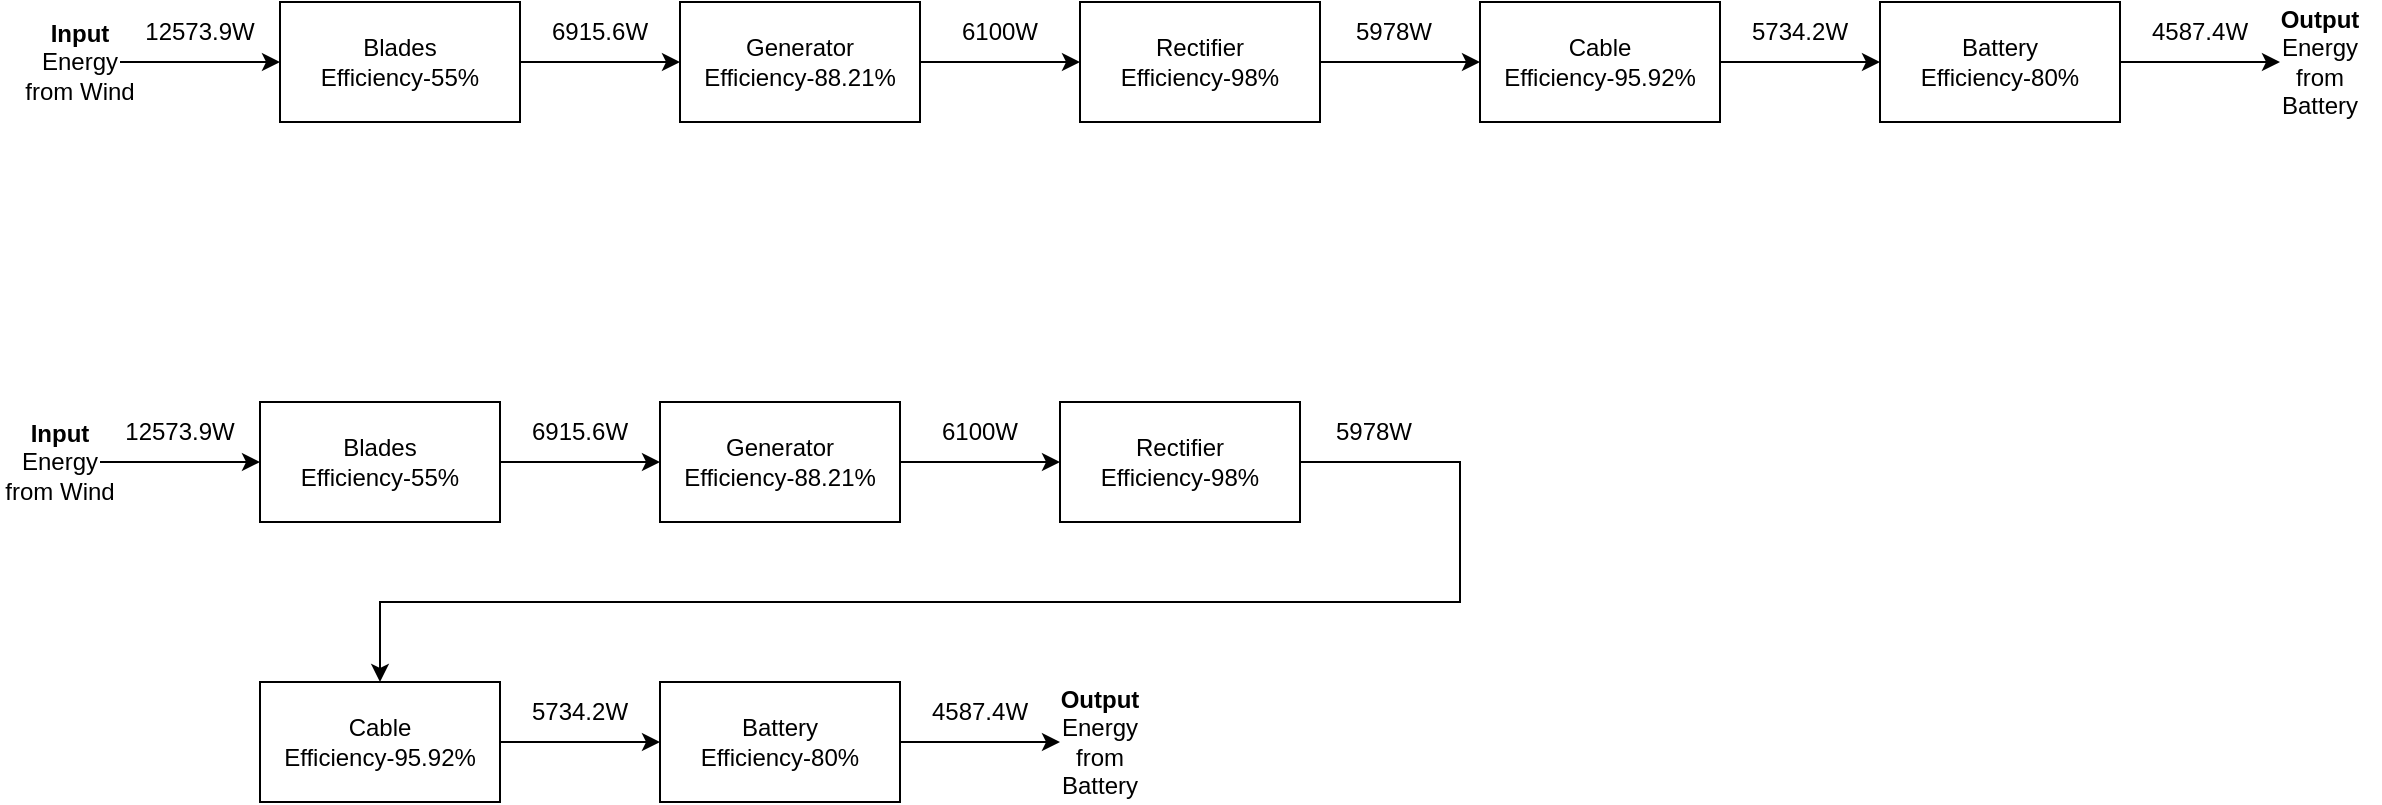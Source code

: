 <mxfile version="24.8.4">
  <diagram name="Page-1" id="AeMgMCQydTb8mJienYyU">
    <mxGraphModel dx="1426" dy="749" grid="1" gridSize="10" guides="1" tooltips="1" connect="1" arrows="1" fold="1" page="1" pageScale="1" pageWidth="1654" pageHeight="1169" math="0" shadow="0">
      <root>
        <mxCell id="0" />
        <mxCell id="1" parent="0" />
        <mxCell id="Lok7Fg24IiQs3gQaeBfu-1" value="" style="rounded=0;whiteSpace=wrap;html=1;" vertex="1" parent="1">
          <mxGeometry x="240" y="240" width="120" height="60" as="geometry" />
        </mxCell>
        <mxCell id="Lok7Fg24IiQs3gQaeBfu-2" value="Blades&lt;div&gt;Efficiency-55%&lt;/div&gt;" style="text;html=1;align=center;verticalAlign=middle;whiteSpace=wrap;rounded=0;" vertex="1" parent="1">
          <mxGeometry x="255" y="255" width="90" height="30" as="geometry" />
        </mxCell>
        <mxCell id="Lok7Fg24IiQs3gQaeBfu-4" value="" style="endArrow=classic;html=1;rounded=0;entryX=0;entryY=0.5;entryDx=0;entryDy=0;" edge="1" parent="1" target="Lok7Fg24IiQs3gQaeBfu-1">
          <mxGeometry width="50" height="50" relative="1" as="geometry">
            <mxPoint x="160" y="270" as="sourcePoint" />
            <mxPoint x="200" y="270" as="targetPoint" />
          </mxGeometry>
        </mxCell>
        <mxCell id="Lok7Fg24IiQs3gQaeBfu-5" value="" style="rounded=0;whiteSpace=wrap;html=1;" vertex="1" parent="1">
          <mxGeometry x="440" y="240" width="120" height="60" as="geometry" />
        </mxCell>
        <mxCell id="Lok7Fg24IiQs3gQaeBfu-6" value="&lt;b&gt;Input&lt;/b&gt;&lt;div&gt;Energy from Wind&lt;/div&gt;" style="text;html=1;align=center;verticalAlign=middle;whiteSpace=wrap;rounded=0;" vertex="1" parent="1">
          <mxGeometry x="110" y="255" width="60" height="30" as="geometry" />
        </mxCell>
        <mxCell id="Lok7Fg24IiQs3gQaeBfu-8" value="" style="endArrow=classic;html=1;rounded=0;exitX=1;exitY=0.5;exitDx=0;exitDy=0;entryX=0;entryY=0.5;entryDx=0;entryDy=0;" edge="1" parent="1" source="Lok7Fg24IiQs3gQaeBfu-1" target="Lok7Fg24IiQs3gQaeBfu-5">
          <mxGeometry width="50" height="50" relative="1" as="geometry">
            <mxPoint x="700" y="410" as="sourcePoint" />
            <mxPoint x="750" y="360" as="targetPoint" />
          </mxGeometry>
        </mxCell>
        <mxCell id="Lok7Fg24IiQs3gQaeBfu-9" value="Generator&lt;div&gt;Efficiency-88.21%&lt;/div&gt;" style="text;html=1;align=center;verticalAlign=middle;whiteSpace=wrap;rounded=0;" vertex="1" parent="1">
          <mxGeometry x="450" y="255" width="100" height="30" as="geometry" />
        </mxCell>
        <mxCell id="Lok7Fg24IiQs3gQaeBfu-10" value="" style="rounded=0;whiteSpace=wrap;html=1;" vertex="1" parent="1">
          <mxGeometry x="640" y="240" width="120" height="60" as="geometry" />
        </mxCell>
        <mxCell id="Lok7Fg24IiQs3gQaeBfu-11" value="" style="endArrow=classic;html=1;rounded=0;exitX=1;exitY=0.5;exitDx=0;exitDy=0;entryX=0;entryY=0.5;entryDx=0;entryDy=0;" edge="1" parent="1" source="Lok7Fg24IiQs3gQaeBfu-5" target="Lok7Fg24IiQs3gQaeBfu-10">
          <mxGeometry width="50" height="50" relative="1" as="geometry">
            <mxPoint x="700" y="410" as="sourcePoint" />
            <mxPoint x="750" y="360" as="targetPoint" />
          </mxGeometry>
        </mxCell>
        <mxCell id="Lok7Fg24IiQs3gQaeBfu-12" value="Rectifier&lt;div&gt;Efficiency-98%&lt;/div&gt;" style="text;html=1;align=center;verticalAlign=middle;whiteSpace=wrap;rounded=0;" vertex="1" parent="1">
          <mxGeometry x="655" y="255" width="90" height="30" as="geometry" />
        </mxCell>
        <mxCell id="Lok7Fg24IiQs3gQaeBfu-13" value="" style="rounded=0;whiteSpace=wrap;html=1;" vertex="1" parent="1">
          <mxGeometry x="840" y="240" width="120" height="60" as="geometry" />
        </mxCell>
        <mxCell id="Lok7Fg24IiQs3gQaeBfu-14" value="Cable&lt;div&gt;Efficiency-95.92%&lt;/div&gt;" style="text;html=1;align=center;verticalAlign=middle;whiteSpace=wrap;rounded=0;" vertex="1" parent="1">
          <mxGeometry x="850" y="255" width="100" height="30" as="geometry" />
        </mxCell>
        <mxCell id="Lok7Fg24IiQs3gQaeBfu-15" value="" style="endArrow=classic;html=1;rounded=0;exitX=1;exitY=0.5;exitDx=0;exitDy=0;entryX=0;entryY=0.5;entryDx=0;entryDy=0;" edge="1" parent="1" source="Lok7Fg24IiQs3gQaeBfu-10" target="Lok7Fg24IiQs3gQaeBfu-13">
          <mxGeometry width="50" height="50" relative="1" as="geometry">
            <mxPoint x="700" y="410" as="sourcePoint" />
            <mxPoint x="750" y="360" as="targetPoint" />
          </mxGeometry>
        </mxCell>
        <mxCell id="Lok7Fg24IiQs3gQaeBfu-16" value="" style="rounded=0;whiteSpace=wrap;html=1;" vertex="1" parent="1">
          <mxGeometry x="1040" y="240" width="120" height="60" as="geometry" />
        </mxCell>
        <mxCell id="Lok7Fg24IiQs3gQaeBfu-17" value="Battery&lt;div&gt;Efficiency-80%&lt;/div&gt;" style="text;html=1;align=center;verticalAlign=middle;whiteSpace=wrap;rounded=0;" vertex="1" parent="1">
          <mxGeometry x="1055" y="255" width="90" height="30" as="geometry" />
        </mxCell>
        <mxCell id="Lok7Fg24IiQs3gQaeBfu-18" value="" style="endArrow=classic;html=1;rounded=0;exitX=1;exitY=0.5;exitDx=0;exitDy=0;entryX=0;entryY=0.5;entryDx=0;entryDy=0;" edge="1" parent="1" source="Lok7Fg24IiQs3gQaeBfu-13" target="Lok7Fg24IiQs3gQaeBfu-16">
          <mxGeometry width="50" height="50" relative="1" as="geometry">
            <mxPoint x="1005" y="420" as="sourcePoint" />
            <mxPoint x="1055" y="370" as="targetPoint" />
          </mxGeometry>
        </mxCell>
        <mxCell id="Lok7Fg24IiQs3gQaeBfu-19" value="&lt;b&gt;Output&lt;/b&gt;&lt;div&gt;Energy from Battery&lt;/div&gt;" style="text;html=1;align=center;verticalAlign=middle;whiteSpace=wrap;rounded=0;" vertex="1" parent="1">
          <mxGeometry x="1230" y="255" width="60" height="30" as="geometry" />
        </mxCell>
        <mxCell id="Lok7Fg24IiQs3gQaeBfu-20" value="" style="endArrow=classic;html=1;rounded=0;exitX=1;exitY=0.5;exitDx=0;exitDy=0;" edge="1" parent="1" source="Lok7Fg24IiQs3gQaeBfu-16">
          <mxGeometry width="50" height="50" relative="1" as="geometry">
            <mxPoint x="1220" y="330" as="sourcePoint" />
            <mxPoint x="1240" y="270" as="targetPoint" />
          </mxGeometry>
        </mxCell>
        <mxCell id="Lok7Fg24IiQs3gQaeBfu-21" value="12573.9W" style="text;html=1;align=center;verticalAlign=middle;whiteSpace=wrap;rounded=0;" vertex="1" parent="1">
          <mxGeometry x="170" y="240" width="60" height="30" as="geometry" />
        </mxCell>
        <mxCell id="Lok7Fg24IiQs3gQaeBfu-22" value="6915.6W" style="text;html=1;align=center;verticalAlign=middle;whiteSpace=wrap;rounded=0;" vertex="1" parent="1">
          <mxGeometry x="370" y="240" width="60" height="30" as="geometry" />
        </mxCell>
        <mxCell id="Lok7Fg24IiQs3gQaeBfu-23" value="6100W" style="text;html=1;align=center;verticalAlign=middle;whiteSpace=wrap;rounded=0;" vertex="1" parent="1">
          <mxGeometry x="570" y="240" width="60" height="30" as="geometry" />
        </mxCell>
        <mxCell id="Lok7Fg24IiQs3gQaeBfu-24" value="5978W" style="text;html=1;align=center;verticalAlign=middle;whiteSpace=wrap;rounded=0;" vertex="1" parent="1">
          <mxGeometry x="767" y="240" width="60" height="30" as="geometry" />
        </mxCell>
        <mxCell id="Lok7Fg24IiQs3gQaeBfu-25" value="5734.2W" style="text;html=1;align=center;verticalAlign=middle;whiteSpace=wrap;rounded=0;" vertex="1" parent="1">
          <mxGeometry x="970" y="240" width="60" height="30" as="geometry" />
        </mxCell>
        <mxCell id="Lok7Fg24IiQs3gQaeBfu-26" value="4587.4W" style="text;html=1;align=center;verticalAlign=middle;whiteSpace=wrap;rounded=0;" vertex="1" parent="1">
          <mxGeometry x="1170" y="240" width="60" height="30" as="geometry" />
        </mxCell>
        <mxCell id="Lok7Fg24IiQs3gQaeBfu-27" value="" style="rounded=0;whiteSpace=wrap;html=1;" vertex="1" parent="1">
          <mxGeometry x="230" y="440" width="120" height="60" as="geometry" />
        </mxCell>
        <mxCell id="Lok7Fg24IiQs3gQaeBfu-28" value="Blades&lt;div&gt;Efficiency-55%&lt;/div&gt;" style="text;html=1;align=center;verticalAlign=middle;whiteSpace=wrap;rounded=0;" vertex="1" parent="1">
          <mxGeometry x="245" y="455" width="90" height="30" as="geometry" />
        </mxCell>
        <mxCell id="Lok7Fg24IiQs3gQaeBfu-29" value="" style="endArrow=classic;html=1;rounded=0;entryX=0;entryY=0.5;entryDx=0;entryDy=0;" edge="1" parent="1" target="Lok7Fg24IiQs3gQaeBfu-27">
          <mxGeometry width="50" height="50" relative="1" as="geometry">
            <mxPoint x="150" y="470" as="sourcePoint" />
            <mxPoint x="190" y="470" as="targetPoint" />
          </mxGeometry>
        </mxCell>
        <mxCell id="Lok7Fg24IiQs3gQaeBfu-30" value="" style="rounded=0;whiteSpace=wrap;html=1;" vertex="1" parent="1">
          <mxGeometry x="430" y="440" width="120" height="60" as="geometry" />
        </mxCell>
        <mxCell id="Lok7Fg24IiQs3gQaeBfu-31" value="&lt;b&gt;Input&lt;/b&gt;&lt;div&gt;Energy from Wind&lt;/div&gt;" style="text;html=1;align=center;verticalAlign=middle;whiteSpace=wrap;rounded=0;" vertex="1" parent="1">
          <mxGeometry x="100" y="455" width="60" height="30" as="geometry" />
        </mxCell>
        <mxCell id="Lok7Fg24IiQs3gQaeBfu-32" value="" style="endArrow=classic;html=1;rounded=0;exitX=1;exitY=0.5;exitDx=0;exitDy=0;entryX=0;entryY=0.5;entryDx=0;entryDy=0;" edge="1" parent="1" source="Lok7Fg24IiQs3gQaeBfu-27" target="Lok7Fg24IiQs3gQaeBfu-30">
          <mxGeometry width="50" height="50" relative="1" as="geometry">
            <mxPoint x="690" y="610" as="sourcePoint" />
            <mxPoint x="740" y="560" as="targetPoint" />
          </mxGeometry>
        </mxCell>
        <mxCell id="Lok7Fg24IiQs3gQaeBfu-33" value="Generator&lt;div&gt;Efficiency-88.21%&lt;/div&gt;" style="text;html=1;align=center;verticalAlign=middle;whiteSpace=wrap;rounded=0;" vertex="1" parent="1">
          <mxGeometry x="440" y="455" width="100" height="30" as="geometry" />
        </mxCell>
        <mxCell id="Lok7Fg24IiQs3gQaeBfu-34" value="" style="rounded=0;whiteSpace=wrap;html=1;" vertex="1" parent="1">
          <mxGeometry x="630" y="440" width="120" height="60" as="geometry" />
        </mxCell>
        <mxCell id="Lok7Fg24IiQs3gQaeBfu-35" value="" style="endArrow=classic;html=1;rounded=0;exitX=1;exitY=0.5;exitDx=0;exitDy=0;entryX=0;entryY=0.5;entryDx=0;entryDy=0;" edge="1" parent="1" source="Lok7Fg24IiQs3gQaeBfu-30" target="Lok7Fg24IiQs3gQaeBfu-34">
          <mxGeometry width="50" height="50" relative="1" as="geometry">
            <mxPoint x="690" y="610" as="sourcePoint" />
            <mxPoint x="740" y="560" as="targetPoint" />
          </mxGeometry>
        </mxCell>
        <mxCell id="Lok7Fg24IiQs3gQaeBfu-36" value="Rectifier&lt;div&gt;Efficiency-98%&lt;/div&gt;" style="text;html=1;align=center;verticalAlign=middle;whiteSpace=wrap;rounded=0;" vertex="1" parent="1">
          <mxGeometry x="645" y="455" width="90" height="30" as="geometry" />
        </mxCell>
        <mxCell id="Lok7Fg24IiQs3gQaeBfu-39" value="" style="endArrow=classic;html=1;rounded=0;exitX=1;exitY=0.5;exitDx=0;exitDy=0;entryX=0.5;entryY=0;entryDx=0;entryDy=0;" edge="1" parent="1" source="Lok7Fg24IiQs3gQaeBfu-34" target="Lok7Fg24IiQs3gQaeBfu-51">
          <mxGeometry width="50" height="50" relative="1" as="geometry">
            <mxPoint x="690" y="610" as="sourcePoint" />
            <mxPoint x="240" y="540" as="targetPoint" />
            <Array as="points">
              <mxPoint x="830" y="470" />
              <mxPoint x="830" y="540" />
              <mxPoint x="290" y="540" />
            </Array>
          </mxGeometry>
        </mxCell>
        <mxCell id="Lok7Fg24IiQs3gQaeBfu-45" value="12573.9W" style="text;html=1;align=center;verticalAlign=middle;whiteSpace=wrap;rounded=0;" vertex="1" parent="1">
          <mxGeometry x="160" y="440" width="60" height="30" as="geometry" />
        </mxCell>
        <mxCell id="Lok7Fg24IiQs3gQaeBfu-46" value="6915.6W" style="text;html=1;align=center;verticalAlign=middle;whiteSpace=wrap;rounded=0;" vertex="1" parent="1">
          <mxGeometry x="360" y="440" width="60" height="30" as="geometry" />
        </mxCell>
        <mxCell id="Lok7Fg24IiQs3gQaeBfu-47" value="6100W" style="text;html=1;align=center;verticalAlign=middle;whiteSpace=wrap;rounded=0;" vertex="1" parent="1">
          <mxGeometry x="560" y="440" width="60" height="30" as="geometry" />
        </mxCell>
        <mxCell id="Lok7Fg24IiQs3gQaeBfu-48" value="5978W" style="text;html=1;align=center;verticalAlign=middle;whiteSpace=wrap;rounded=0;" vertex="1" parent="1">
          <mxGeometry x="757" y="440" width="60" height="30" as="geometry" />
        </mxCell>
        <mxCell id="Lok7Fg24IiQs3gQaeBfu-51" value="" style="rounded=0;whiteSpace=wrap;html=1;" vertex="1" parent="1">
          <mxGeometry x="230" y="580" width="120" height="60" as="geometry" />
        </mxCell>
        <mxCell id="Lok7Fg24IiQs3gQaeBfu-52" value="Cable&lt;div&gt;Efficiency-95.92%&lt;/div&gt;" style="text;html=1;align=center;verticalAlign=middle;whiteSpace=wrap;rounded=0;" vertex="1" parent="1">
          <mxGeometry x="240" y="595" width="100" height="30" as="geometry" />
        </mxCell>
        <mxCell id="Lok7Fg24IiQs3gQaeBfu-53" value="" style="rounded=0;whiteSpace=wrap;html=1;" vertex="1" parent="1">
          <mxGeometry x="430" y="580" width="120" height="60" as="geometry" />
        </mxCell>
        <mxCell id="Lok7Fg24IiQs3gQaeBfu-54" value="Battery&lt;div&gt;Efficiency-80%&lt;/div&gt;" style="text;html=1;align=center;verticalAlign=middle;whiteSpace=wrap;rounded=0;" vertex="1" parent="1">
          <mxGeometry x="445" y="595" width="90" height="30" as="geometry" />
        </mxCell>
        <mxCell id="Lok7Fg24IiQs3gQaeBfu-55" value="" style="endArrow=classic;html=1;rounded=0;exitX=1;exitY=0.5;exitDx=0;exitDy=0;entryX=0;entryY=0.5;entryDx=0;entryDy=0;" edge="1" parent="1" source="Lok7Fg24IiQs3gQaeBfu-51" target="Lok7Fg24IiQs3gQaeBfu-53">
          <mxGeometry width="50" height="50" relative="1" as="geometry">
            <mxPoint x="395" y="760" as="sourcePoint" />
            <mxPoint x="445" y="710" as="targetPoint" />
          </mxGeometry>
        </mxCell>
        <mxCell id="Lok7Fg24IiQs3gQaeBfu-56" value="&lt;b&gt;Output&lt;/b&gt;&lt;div&gt;Energy from Battery&lt;/div&gt;" style="text;html=1;align=center;verticalAlign=middle;whiteSpace=wrap;rounded=0;" vertex="1" parent="1">
          <mxGeometry x="620" y="595" width="60" height="30" as="geometry" />
        </mxCell>
        <mxCell id="Lok7Fg24IiQs3gQaeBfu-57" value="" style="endArrow=classic;html=1;rounded=0;exitX=1;exitY=0.5;exitDx=0;exitDy=0;" edge="1" parent="1" source="Lok7Fg24IiQs3gQaeBfu-53">
          <mxGeometry width="50" height="50" relative="1" as="geometry">
            <mxPoint x="610" y="670" as="sourcePoint" />
            <mxPoint x="630" y="610" as="targetPoint" />
          </mxGeometry>
        </mxCell>
        <mxCell id="Lok7Fg24IiQs3gQaeBfu-58" value="5734.2W" style="text;html=1;align=center;verticalAlign=middle;whiteSpace=wrap;rounded=0;" vertex="1" parent="1">
          <mxGeometry x="360" y="580" width="60" height="30" as="geometry" />
        </mxCell>
        <mxCell id="Lok7Fg24IiQs3gQaeBfu-59" value="4587.4W" style="text;html=1;align=center;verticalAlign=middle;whiteSpace=wrap;rounded=0;" vertex="1" parent="1">
          <mxGeometry x="560" y="580" width="60" height="30" as="geometry" />
        </mxCell>
      </root>
    </mxGraphModel>
  </diagram>
</mxfile>

